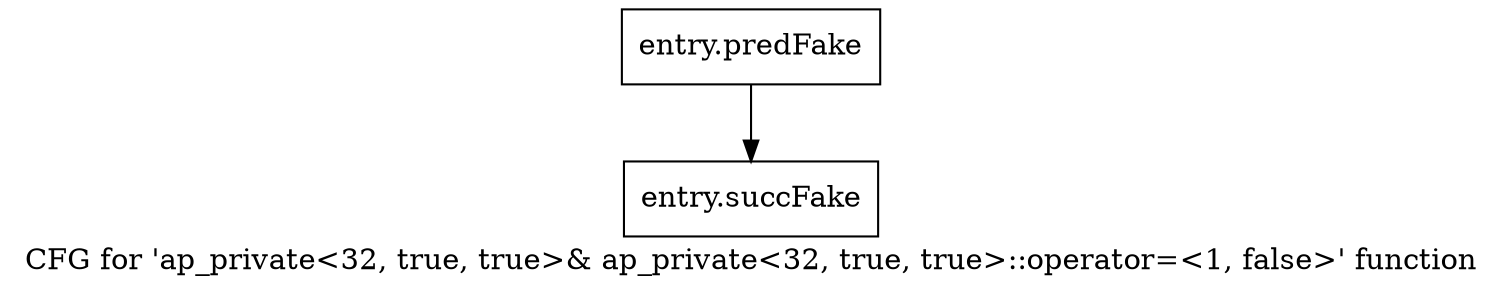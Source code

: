 digraph "CFG for 'ap_private\<32, true, true\>& ap_private\<32, true, true\>::operator=\<1, false\>' function" {
	label="CFG for 'ap_private\<32, true, true\>& ap_private\<32, true, true\>::operator=\<1, false\>' function";

	Node0x58afb50 [shape=record,filename="",linenumber="",label="{entry.predFake}"];
	Node0x58afb50 -> Node0x5ab7fd0[ callList="" memoryops="" filename="/home/omerfaruk/tools/Xilinx/Vitis_HLS/2023.2/include/etc/ap_private.h" execusionnum="2"];
	Node0x5ab7fd0 [shape=record,filename="/home/omerfaruk/tools/Xilinx/Vitis_HLS/2023.2/include/etc/ap_private.h",linenumber="1463",label="{entry.succFake}"];
}
